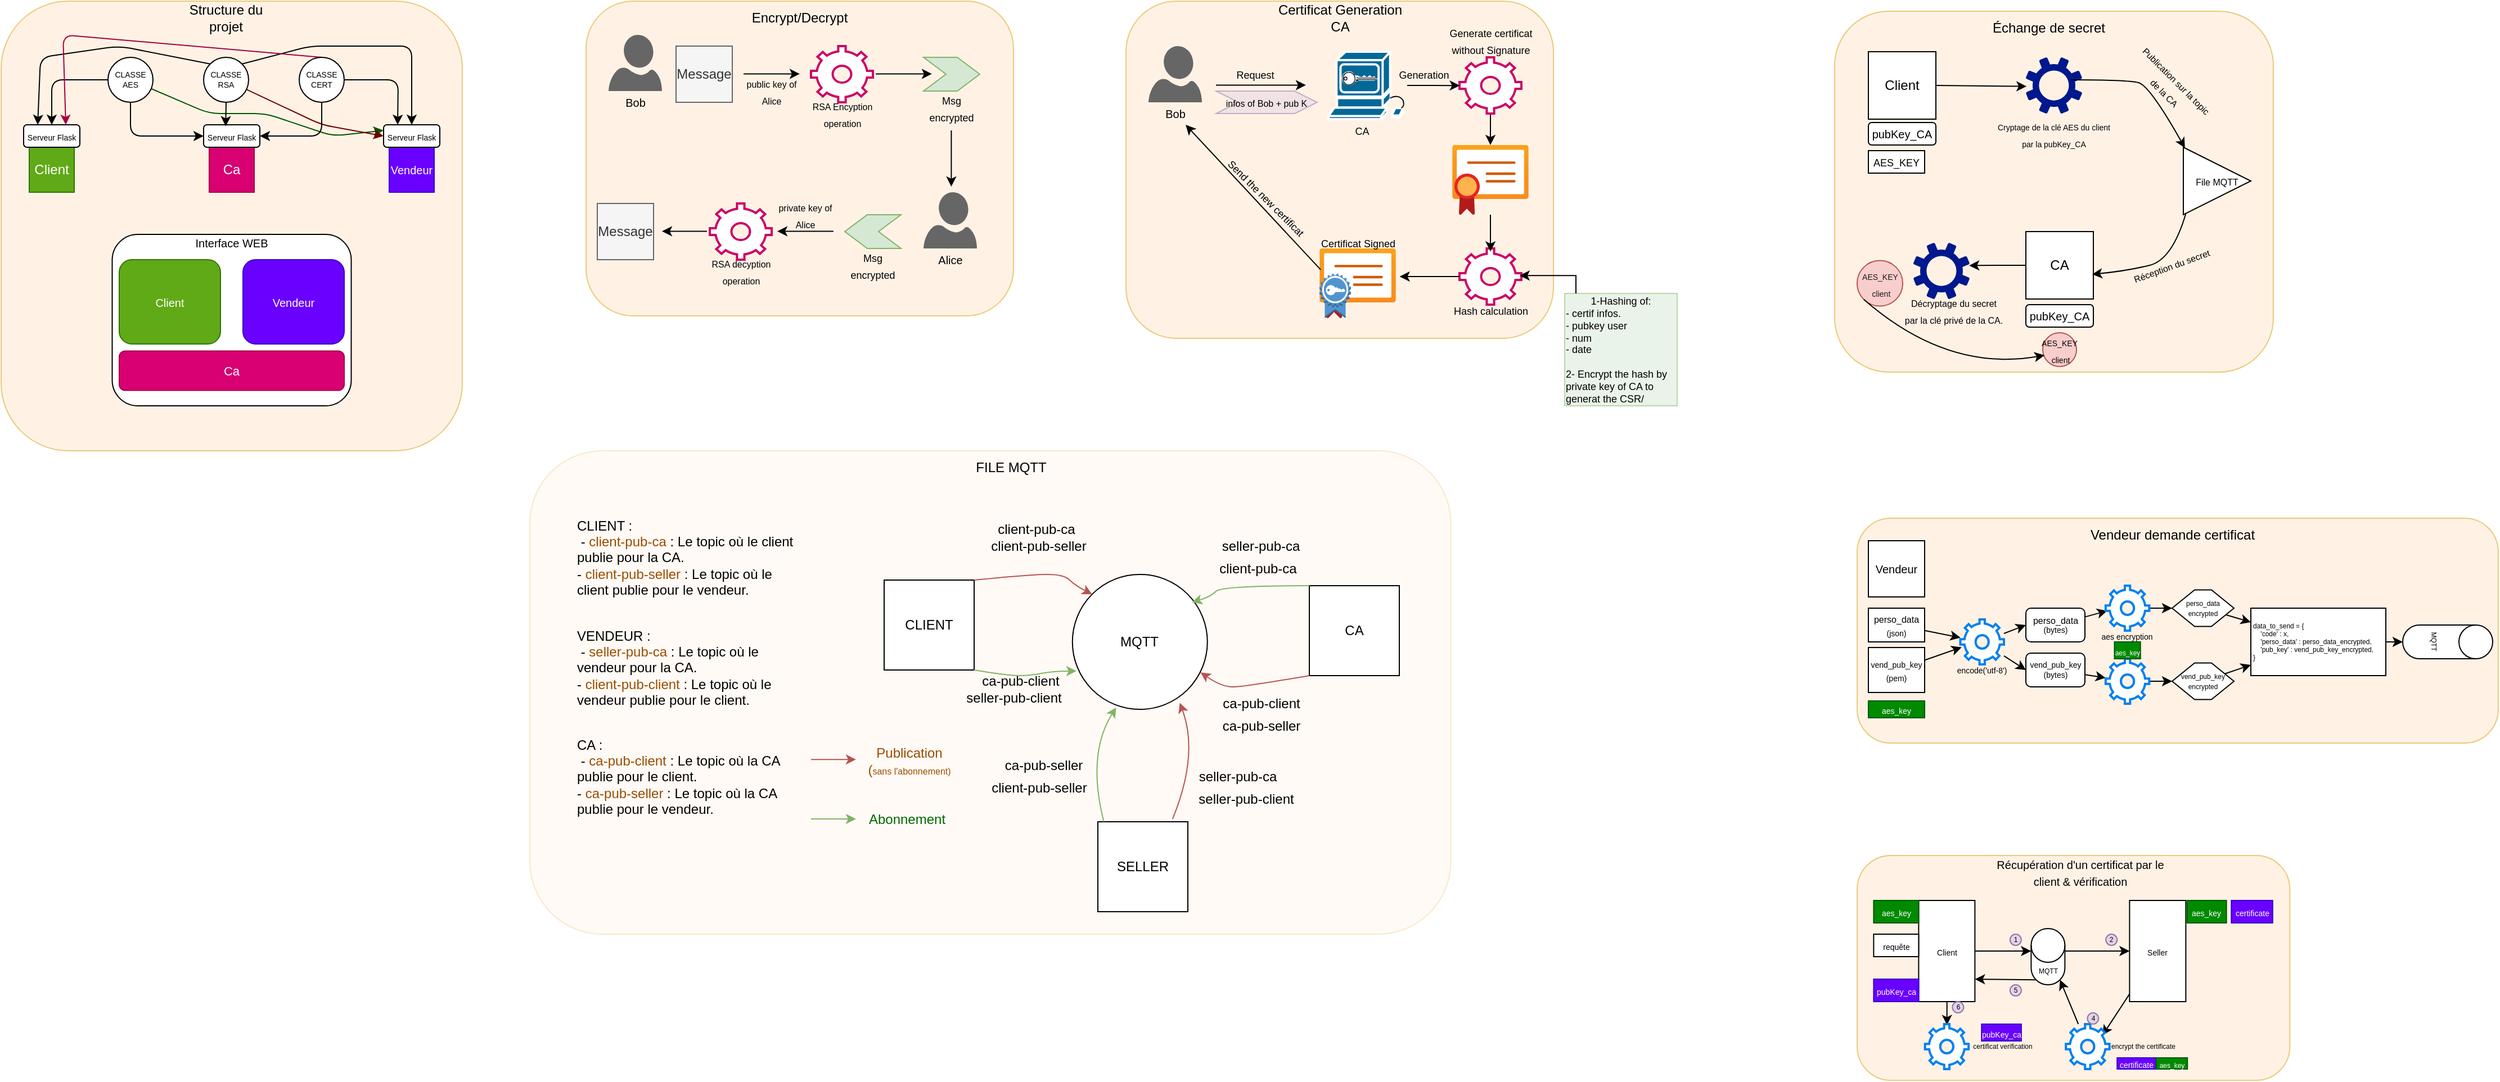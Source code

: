 <mxfile>
    <diagram name="Page-1" id="i0Og0DgrA8-Swl__wC8m">
        <mxGraphModel dx="1664" dy="611" grid="1" gridSize="10" guides="1" tooltips="1" connect="1" arrows="1" fold="1" page="1" pageScale="1" pageWidth="850" pageHeight="1100" math="0" shadow="0">
            <root>
                <mxCell id="0"/>
                <mxCell id="1" parent="0"/>
                <mxCell id="140" value="" style="rounded=1;whiteSpace=wrap;html=1;fillColor=#ffe6cc;strokeColor=#d79b00;opacity=20;" vertex="1" parent="1">
                    <mxGeometry x="110" y="480" width="818.75" height="430" as="geometry"/>
                </mxCell>
                <mxCell id="gQTu4yViG4mN7dmzVnCT-1" value="" style="rounded=1;whiteSpace=wrap;html=1;fillColor=#ffe6cc;strokeColor=#d79b00;opacity=50;" parent="1" vertex="1">
                    <mxGeometry x="160" y="80" width="380" height="280" as="geometry"/>
                </mxCell>
                <mxCell id="gQTu4yViG4mN7dmzVnCT-2" value="Encrypt/Decrypt" style="text;html=1;align=center;verticalAlign=middle;whiteSpace=wrap;rounded=0;" parent="1" vertex="1">
                    <mxGeometry x="305" y="80" width="90" height="30" as="geometry"/>
                </mxCell>
                <mxCell id="gQTu4yViG4mN7dmzVnCT-7" value="" style="group" parent="1" vertex="1" connectable="0">
                    <mxGeometry x="460" y="250" width="47.5" height="70" as="geometry"/>
                </mxCell>
                <mxCell id="gQTu4yViG4mN7dmzVnCT-3" value="" style="verticalLabelPosition=bottom;html=1;verticalAlign=top;align=center;strokeColor=none;fillColor=#666666;shape=mxgraph.azure.user;" parent="gQTu4yViG4mN7dmzVnCT-7" vertex="1">
                    <mxGeometry width="47.5" height="50" as="geometry"/>
                </mxCell>
                <mxCell id="gQTu4yViG4mN7dmzVnCT-6" value="&lt;font style=&quot;font-size: 10px;&quot;&gt;Alice&lt;/font&gt;" style="text;html=1;align=center;verticalAlign=middle;whiteSpace=wrap;rounded=0;" parent="gQTu4yViG4mN7dmzVnCT-7" vertex="1">
                    <mxGeometry x="11" y="50" width="26.25" height="20" as="geometry"/>
                </mxCell>
                <mxCell id="gQTu4yViG4mN7dmzVnCT-8" value="" style="group" parent="1" vertex="1" connectable="0">
                    <mxGeometry x="180" y="110" width="47.5" height="70" as="geometry"/>
                </mxCell>
                <mxCell id="gQTu4yViG4mN7dmzVnCT-4" value="" style="verticalLabelPosition=bottom;html=1;verticalAlign=top;align=center;strokeColor=none;fillColor=#666666;shape=mxgraph.azure.user;" parent="gQTu4yViG4mN7dmzVnCT-8" vertex="1">
                    <mxGeometry width="47.5" height="50" as="geometry"/>
                </mxCell>
                <mxCell id="gQTu4yViG4mN7dmzVnCT-5" value="&lt;font style=&quot;font-size: 10px;&quot;&gt;Bob&lt;/font&gt;" style="text;html=1;align=center;verticalAlign=middle;whiteSpace=wrap;rounded=0;" parent="gQTu4yViG4mN7dmzVnCT-8" vertex="1">
                    <mxGeometry x="10.63" y="50" width="26.25" height="20" as="geometry"/>
                </mxCell>
                <mxCell id="gQTu4yViG4mN7dmzVnCT-12" value="Message" style="whiteSpace=wrap;html=1;aspect=fixed;fillColor=#f5f5f5;fontColor=#333333;strokeColor=#666666;" parent="1" vertex="1">
                    <mxGeometry x="240" y="120" width="50" height="50" as="geometry"/>
                </mxCell>
                <mxCell id="gQTu4yViG4mN7dmzVnCT-13" value="" style="endArrow=classic;html=1;rounded=0;" parent="1" edge="1">
                    <mxGeometry width="50" height="50" relative="1" as="geometry">
                        <mxPoint x="300" y="144.71" as="sourcePoint"/>
                        <mxPoint x="350" y="144.71" as="targetPoint"/>
                    </mxGeometry>
                </mxCell>
                <mxCell id="gQTu4yViG4mN7dmzVnCT-16" value="&lt;font style=&quot;font-size: 8px;&quot;&gt;public key of Alice&lt;/font&gt;" style="text;html=1;align=center;verticalAlign=middle;whiteSpace=wrap;rounded=0;" parent="1" vertex="1">
                    <mxGeometry x="300" y="150" width="50" height="20" as="geometry"/>
                </mxCell>
                <mxCell id="gQTu4yViG4mN7dmzVnCT-17" value="" style="html=1;verticalLabelPosition=bottom;align=center;labelBackgroundColor=#ffffff;verticalAlign=top;strokeWidth=2;strokeColor=#CC0066;shadow=0;dashed=0;shape=mxgraph.ios7.icons.settings;" parent="1" vertex="1">
                    <mxGeometry x="360" y="120" width="55" height="50" as="geometry"/>
                </mxCell>
                <mxCell id="gQTu4yViG4mN7dmzVnCT-18" value="&lt;font style=&quot;font-size: 8px;&quot;&gt;RSA Encyption&lt;/font&gt;&lt;div&gt;&lt;font style=&quot;font-size: 8px;&quot;&gt;operation&lt;/font&gt;&lt;/div&gt;" style="text;html=1;align=center;verticalAlign=middle;whiteSpace=wrap;rounded=0;" parent="1" vertex="1">
                    <mxGeometry x="357.5" y="170" width="60" height="20" as="geometry"/>
                </mxCell>
                <mxCell id="gQTu4yViG4mN7dmzVnCT-19" value="" style="shape=step;perimeter=stepPerimeter;whiteSpace=wrap;html=1;fixedSize=1;fillColor=#d5e8d4;strokeColor=#82b366;" parent="1" vertex="1">
                    <mxGeometry x="460" y="130" width="50" height="30" as="geometry"/>
                </mxCell>
                <mxCell id="gQTu4yViG4mN7dmzVnCT-20" value="" style="endArrow=classic;html=1;rounded=0;" parent="1" edge="1">
                    <mxGeometry width="50" height="50" relative="1" as="geometry">
                        <mxPoint x="417.5" y="144.71" as="sourcePoint"/>
                        <mxPoint x="467.5" y="144.71" as="targetPoint"/>
                    </mxGeometry>
                </mxCell>
                <mxCell id="gQTu4yViG4mN7dmzVnCT-21" value="&lt;font style=&quot;font-size: 9px;&quot;&gt;Msg encrypted&lt;/font&gt;" style="text;html=1;align=center;verticalAlign=middle;whiteSpace=wrap;rounded=0;" parent="1" vertex="1">
                    <mxGeometry x="460" y="160" width="50" height="30" as="geometry"/>
                </mxCell>
                <mxCell id="gQTu4yViG4mN7dmzVnCT-23" value="" style="endArrow=classic;html=1;rounded=0;" parent="1" edge="1">
                    <mxGeometry width="50" height="50" relative="1" as="geometry">
                        <mxPoint x="484.71" y="195" as="sourcePoint"/>
                        <mxPoint x="484.71" y="245" as="targetPoint"/>
                    </mxGeometry>
                </mxCell>
                <mxCell id="gQTu4yViG4mN7dmzVnCT-24" value="" style="shape=step;perimeter=stepPerimeter;whiteSpace=wrap;html=1;fixedSize=1;fillColor=#d5e8d4;strokeColor=#82b366;rotation=-180;" parent="1" vertex="1">
                    <mxGeometry x="390" y="270" width="50" height="30" as="geometry"/>
                </mxCell>
                <mxCell id="gQTu4yViG4mN7dmzVnCT-25" value="&lt;font style=&quot;font-size: 9px;&quot;&gt;Msg encrypted&lt;/font&gt;" style="text;html=1;align=center;verticalAlign=middle;whiteSpace=wrap;rounded=0;" parent="1" vertex="1">
                    <mxGeometry x="390" y="300" width="50" height="30" as="geometry"/>
                </mxCell>
                <mxCell id="gQTu4yViG4mN7dmzVnCT-26" value="" style="endArrow=classic;html=1;rounded=0;" parent="1" edge="1">
                    <mxGeometry width="50" height="50" relative="1" as="geometry">
                        <mxPoint x="380" y="284.71" as="sourcePoint"/>
                        <mxPoint x="330" y="284.71" as="targetPoint"/>
                    </mxGeometry>
                </mxCell>
                <mxCell id="gQTu4yViG4mN7dmzVnCT-27" value="&lt;font style=&quot;font-size: 8px;&quot;&gt;private key of Alice&lt;/font&gt;" style="text;html=1;align=center;verticalAlign=middle;whiteSpace=wrap;rounded=0;" parent="1" vertex="1">
                    <mxGeometry x="330" y="260" width="50" height="20" as="geometry"/>
                </mxCell>
                <mxCell id="gQTu4yViG4mN7dmzVnCT-28" value="" style="html=1;verticalLabelPosition=bottom;align=center;labelBackgroundColor=#ffffff;verticalAlign=top;strokeWidth=2;strokeColor=#CC0066;shadow=0;dashed=0;shape=mxgraph.ios7.icons.settings;" parent="1" vertex="1">
                    <mxGeometry x="270" y="260" width="55" height="50" as="geometry"/>
                </mxCell>
                <mxCell id="gQTu4yViG4mN7dmzVnCT-29" value="&lt;font style=&quot;font-size: 8px;&quot;&gt;RSA decyption&lt;/font&gt;&lt;div&gt;&lt;font style=&quot;font-size: 8px;&quot;&gt;operation&lt;/font&gt;&lt;/div&gt;" style="text;html=1;align=center;verticalAlign=middle;whiteSpace=wrap;rounded=0;" parent="1" vertex="1">
                    <mxGeometry x="267.5" y="310" width="60" height="20" as="geometry"/>
                </mxCell>
                <mxCell id="gQTu4yViG4mN7dmzVnCT-30" value="Message" style="whiteSpace=wrap;html=1;aspect=fixed;fillColor=#f5f5f5;fontColor=#333333;strokeColor=#666666;" parent="1" vertex="1">
                    <mxGeometry x="170" y="260" width="50" height="50" as="geometry"/>
                </mxCell>
                <mxCell id="gQTu4yViG4mN7dmzVnCT-31" value="" style="endArrow=classic;html=1;rounded=0;" parent="1" edge="1">
                    <mxGeometry width="50" height="50" relative="1" as="geometry">
                        <mxPoint x="267.5" y="284.71" as="sourcePoint"/>
                        <mxPoint x="227.5" y="284.71" as="targetPoint"/>
                    </mxGeometry>
                </mxCell>
                <mxCell id="gQTu4yViG4mN7dmzVnCT-32" value="" style="rounded=1;whiteSpace=wrap;html=1;fillColor=#ffe6cc;strokeColor=#d79b00;opacity=50;" parent="1" vertex="1">
                    <mxGeometry x="640" y="80" width="380" height="300" as="geometry"/>
                </mxCell>
                <mxCell id="gQTu4yViG4mN7dmzVnCT-33" value="Certificat Generation&lt;div&gt;CA&lt;/div&gt;" style="text;html=1;align=center;verticalAlign=middle;whiteSpace=wrap;rounded=0;" parent="1" vertex="1">
                    <mxGeometry x="767.5" y="80" width="125" height="30" as="geometry"/>
                </mxCell>
                <mxCell id="gQTu4yViG4mN7dmzVnCT-36" value="" style="group" parent="1" vertex="1" connectable="0">
                    <mxGeometry x="660" y="120" width="47.5" height="70" as="geometry"/>
                </mxCell>
                <mxCell id="gQTu4yViG4mN7dmzVnCT-37" value="" style="verticalLabelPosition=bottom;html=1;verticalAlign=top;align=center;strokeColor=none;fillColor=#666666;shape=mxgraph.azure.user;" parent="gQTu4yViG4mN7dmzVnCT-36" vertex="1">
                    <mxGeometry width="47.5" height="50" as="geometry"/>
                </mxCell>
                <mxCell id="gQTu4yViG4mN7dmzVnCT-38" value="&lt;font style=&quot;font-size: 10px;&quot;&gt;Bob&lt;/font&gt;" style="text;html=1;align=center;verticalAlign=middle;whiteSpace=wrap;rounded=0;" parent="gQTu4yViG4mN7dmzVnCT-36" vertex="1">
                    <mxGeometry x="10.63" y="50" width="26.25" height="20" as="geometry"/>
                </mxCell>
                <mxCell id="gQTu4yViG4mN7dmzVnCT-39" value="" style="endArrow=classic;html=1;rounded=0;" parent="1" edge="1">
                    <mxGeometry width="50" height="50" relative="1" as="geometry">
                        <mxPoint x="720" y="154.71" as="sourcePoint"/>
                        <mxPoint x="800" y="154.71" as="targetPoint"/>
                    </mxGeometry>
                </mxCell>
                <mxCell id="gQTu4yViG4mN7dmzVnCT-41" value="&lt;font style=&quot;font-size: 9px;&quot;&gt;Request&lt;/font&gt;" style="text;html=1;align=center;verticalAlign=middle;whiteSpace=wrap;rounded=0;" parent="1" vertex="1">
                    <mxGeometry x="730" y="140" width="50" height="10" as="geometry"/>
                </mxCell>
                <mxCell id="gQTu4yViG4mN7dmzVnCT-42" value="&lt;font style=&quot;font-size: 8px;&quot;&gt;infos of Bob + pub K&lt;/font&gt;" style="shape=step;perimeter=stepPerimeter;whiteSpace=wrap;html=1;fixedSize=1;fillColor=#e1d5e7;strokeColor=#9673a6;opacity=50;" parent="1" vertex="1">
                    <mxGeometry x="720" y="160" width="90" height="20" as="geometry"/>
                </mxCell>
                <mxCell id="gQTu4yViG4mN7dmzVnCT-44" value="" style="group" parent="1" vertex="1" connectable="0">
                    <mxGeometry x="820" y="125" width="70" height="75" as="geometry"/>
                </mxCell>
                <mxCell id="gQTu4yViG4mN7dmzVnCT-35" value="" style="shape=mxgraph.cisco.misc.cisco_ca;html=1;pointerEvents=1;dashed=0;fillColor=#036897;strokeColor=#ffffff;strokeWidth=2;verticalLabelPosition=bottom;verticalAlign=top;align=center;outlineConnect=0;" parent="gQTu4yViG4mN7dmzVnCT-44" vertex="1">
                    <mxGeometry width="70" height="60" as="geometry"/>
                </mxCell>
                <mxCell id="gQTu4yViG4mN7dmzVnCT-43" value="&lt;font style=&quot;font-size: 9px;&quot;&gt;CA&lt;/font&gt;" style="text;html=1;align=center;verticalAlign=middle;whiteSpace=wrap;rounded=0;" parent="gQTu4yViG4mN7dmzVnCT-44" vertex="1">
                    <mxGeometry x="20" y="65" width="20" height="10" as="geometry"/>
                </mxCell>
                <mxCell id="gQTu4yViG4mN7dmzVnCT-45" value="" style="image;aspect=fixed;html=1;points=[];align=center;fontSize=12;image=img/lib/azure2/app_services/App_Service_Certificates.svg;" parent="1" vertex="1">
                    <mxGeometry x="930" y="208" width="68" height="62" as="geometry"/>
                </mxCell>
                <mxCell id="gQTu4yViG4mN7dmzVnCT-47" value="&lt;font style=&quot;font-size: 9px;&quot;&gt;Generation&lt;/font&gt;" style="text;html=1;align=center;verticalAlign=middle;whiteSpace=wrap;rounded=0;" parent="1" vertex="1">
                    <mxGeometry x="880" y="140" width="50" height="10" as="geometry"/>
                </mxCell>
                <mxCell id="gQTu4yViG4mN7dmzVnCT-52" style="edgeStyle=orthogonalEdgeStyle;rounded=0;orthogonalLoop=1;jettySize=auto;html=1;" parent="1" source="gQTu4yViG4mN7dmzVnCT-48" target="gQTu4yViG4mN7dmzVnCT-45" edge="1">
                    <mxGeometry relative="1" as="geometry"/>
                </mxCell>
                <mxCell id="gQTu4yViG4mN7dmzVnCT-48" value="" style="html=1;verticalLabelPosition=bottom;align=center;labelBackgroundColor=#ffffff;verticalAlign=top;strokeWidth=2;strokeColor=#CC0066;shadow=0;dashed=0;shape=mxgraph.ios7.icons.settings;" parent="1" vertex="1">
                    <mxGeometry x="936.5" y="130" width="55" height="50" as="geometry"/>
                </mxCell>
                <mxCell id="gQTu4yViG4mN7dmzVnCT-49" value="&lt;font style=&quot;font-size: 9px;&quot;&gt;Generate certificat without Signature&lt;/font&gt;" style="text;html=1;align=center;verticalAlign=middle;whiteSpace=wrap;rounded=0;" parent="1" vertex="1">
                    <mxGeometry x="922.63" y="110" width="82.75" height="10" as="geometry"/>
                </mxCell>
                <mxCell id="gQTu4yViG4mN7dmzVnCT-53" style="edgeStyle=orthogonalEdgeStyle;rounded=0;orthogonalLoop=1;jettySize=auto;html=1;entryX=0.006;entryY=0.502;entryDx=0;entryDy=0;entryPerimeter=0;" parent="1" source="gQTu4yViG4mN7dmzVnCT-35" target="gQTu4yViG4mN7dmzVnCT-48" edge="1">
                    <mxGeometry relative="1" as="geometry"/>
                </mxCell>
                <mxCell id="gQTu4yViG4mN7dmzVnCT-55" value="" style="html=1;verticalLabelPosition=bottom;align=center;labelBackgroundColor=#ffffff;verticalAlign=top;strokeWidth=2;strokeColor=#CC0066;shadow=0;dashed=0;shape=mxgraph.ios7.icons.settings;" parent="1" vertex="1">
                    <mxGeometry x="936.5" y="300" width="55" height="50" as="geometry"/>
                </mxCell>
                <mxCell id="gQTu4yViG4mN7dmzVnCT-56" style="edgeStyle=orthogonalEdgeStyle;rounded=0;orthogonalLoop=1;jettySize=auto;html=1;entryX=0.501;entryY=0.054;entryDx=0;entryDy=0;entryPerimeter=0;" parent="1" source="gQTu4yViG4mN7dmzVnCT-45" target="gQTu4yViG4mN7dmzVnCT-55" edge="1">
                    <mxGeometry relative="1" as="geometry"/>
                </mxCell>
                <mxCell id="gQTu4yViG4mN7dmzVnCT-57" value="&lt;font style=&quot;font-size: 9px;&quot;&gt;Hash calculation&lt;/font&gt;" style="text;html=1;align=center;verticalAlign=middle;whiteSpace=wrap;rounded=0;" parent="1" vertex="1">
                    <mxGeometry x="922.63" y="350" width="82.75" height="10" as="geometry"/>
                </mxCell>
                <mxCell id="gQTu4yViG4mN7dmzVnCT-59" style="edgeStyle=orthogonalEdgeStyle;rounded=0;orthogonalLoop=1;jettySize=auto;html=1;entryX=1.048;entryY=0.403;entryDx=0;entryDy=0;entryPerimeter=0;" parent="1" source="gQTu4yViG4mN7dmzVnCT-55" target="gQTu4yViG4mN7dmzVnCT-58" edge="1">
                    <mxGeometry relative="1" as="geometry"/>
                </mxCell>
                <mxCell id="gQTu4yViG4mN7dmzVnCT-61" value="" style="group" parent="1" vertex="1" connectable="0">
                    <mxGeometry x="812" y="300" width="68" height="62" as="geometry"/>
                </mxCell>
                <mxCell id="gQTu4yViG4mN7dmzVnCT-58" value="" style="image;aspect=fixed;html=1;points=[];align=center;fontSize=12;image=img/lib/azure2/app_services/App_Service_Certificates.svg;" parent="gQTu4yViG4mN7dmzVnCT-61" vertex="1">
                    <mxGeometry width="68" height="62" as="geometry"/>
                </mxCell>
                <mxCell id="gQTu4yViG4mN7dmzVnCT-60" value="" style="outlineConnect=0;dashed=0;verticalLabelPosition=bottom;verticalAlign=top;align=center;html=1;shape=mxgraph.aws3.certificate;fillColor=#5294CF;gradientColor=none;" parent="gQTu4yViG4mN7dmzVnCT-61" vertex="1">
                    <mxGeometry y="22" width="28" height="40" as="geometry"/>
                </mxCell>
                <mxCell id="gQTu4yViG4mN7dmzVnCT-62" value="&lt;font style=&quot;font-size: 9px;&quot;&gt;Certificat Signed&lt;/font&gt;" style="text;html=1;align=center;verticalAlign=middle;whiteSpace=wrap;rounded=0;" parent="1" vertex="1">
                    <mxGeometry x="804.63" y="290" width="82.75" height="10" as="geometry"/>
                </mxCell>
                <mxCell id="gQTu4yViG4mN7dmzVnCT-63" value="" style="whiteSpace=wrap;html=1;aspect=fixed;fillColor=#d5e8d4;strokeColor=#82b366;opacity=50;align=left;" parent="1" vertex="1">
                    <mxGeometry x="1030" y="340" width="100" height="100" as="geometry"/>
                </mxCell>
                <mxCell id="gQTu4yViG4mN7dmzVnCT-64" style="edgeStyle=orthogonalEdgeStyle;rounded=0;orthogonalLoop=1;jettySize=auto;html=1;entryX=0.971;entryY=0.482;entryDx=0;entryDy=0;entryPerimeter=0;" parent="1" source="gQTu4yViG4mN7dmzVnCT-63" target="gQTu4yViG4mN7dmzVnCT-55" edge="1">
                    <mxGeometry relative="1" as="geometry">
                        <Array as="points">
                            <mxPoint x="1040" y="324"/>
                        </Array>
                    </mxGeometry>
                </mxCell>
                <mxCell id="gQTu4yViG4mN7dmzVnCT-65" value="&lt;font style=&quot;text-align: left; font-size: 9px;&quot;&gt;1-Hashing of:&lt;/font&gt;&lt;div style=&quot;text-align: left; font-size: 9px;&quot;&gt;- certif infos.&lt;/div&gt;&lt;div style=&quot;text-align: left; font-size: 9px;&quot;&gt;- pubkey user&lt;/div&gt;&lt;div style=&quot;text-align: left; font-size: 9px;&quot;&gt;- num&lt;/div&gt;&lt;div style=&quot;text-align: left; font-size: 9px;&quot;&gt;- date&lt;/div&gt;&lt;div style=&quot;text-align: left; font-size: 9px;&quot;&gt;&amp;nbsp; &amp;nbsp; &amp;nbsp; &amp;nbsp;&lt;/div&gt;&lt;div style=&quot;text-align: left; font-size: 9px;&quot;&gt;2- Encrypt the hash by private key of CA to generat the CSR/&lt;/div&gt;&lt;div style=&quot;text-align: left; font-size: 11px;&quot;&gt;&lt;br&gt;&lt;/div&gt;" style="text;html=1;align=center;verticalAlign=middle;whiteSpace=wrap;rounded=0;" parent="1" vertex="1">
                    <mxGeometry x="1030" y="360" width="100" height="70" as="geometry"/>
                </mxCell>
                <mxCell id="gQTu4yViG4mN7dmzVnCT-66" value="" style="endArrow=classic;html=1;rounded=0;exitX=0.016;exitY=0.306;exitDx=0;exitDy=0;exitPerimeter=0;" parent="1" source="gQTu4yViG4mN7dmzVnCT-58" target="gQTu4yViG4mN7dmzVnCT-38" edge="1">
                    <mxGeometry width="50" height="50" relative="1" as="geometry">
                        <mxPoint x="860" y="310" as="sourcePoint"/>
                        <mxPoint x="910" y="260" as="targetPoint"/>
                    </mxGeometry>
                </mxCell>
                <mxCell id="gQTu4yViG4mN7dmzVnCT-67" value="&lt;font style=&quot;font-size: 9px;&quot;&gt;Send the new certificat&lt;/font&gt;" style="text;html=1;align=center;verticalAlign=middle;whiteSpace=wrap;rounded=0;rotation=45;" parent="1" vertex="1">
                    <mxGeometry x="715" y="250" width="100" height="10" as="geometry"/>
                </mxCell>
                <mxCell id="5gR2oAT6C9rojTBFEBbr-8" value="CLIENT" style="whiteSpace=wrap;html=1;aspect=fixed;" parent="1" vertex="1">
                    <mxGeometry x="425" y="595" width="80" height="80" as="geometry"/>
                </mxCell>
                <mxCell id="5gR2oAT6C9rojTBFEBbr-9" value="SELLER" style="whiteSpace=wrap;html=1;aspect=fixed;" parent="1" vertex="1">
                    <mxGeometry x="615" y="810" width="80" height="80" as="geometry"/>
                </mxCell>
                <mxCell id="5gR2oAT6C9rojTBFEBbr-10" value="CA" style="whiteSpace=wrap;html=1;aspect=fixed;" parent="1" vertex="1">
                    <mxGeometry x="803" y="600" width="80" height="80" as="geometry"/>
                </mxCell>
                <mxCell id="5gR2oAT6C9rojTBFEBbr-11" value="MQTT" style="ellipse;whiteSpace=wrap;html=1;aspect=fixed;" parent="1" vertex="1">
                    <mxGeometry x="592.38" y="590" width="120" height="120" as="geometry"/>
                </mxCell>
                <mxCell id="5gR2oAT6C9rojTBFEBbr-12" value="" style="curved=1;endArrow=classic;html=1;rounded=0;exitX=1;exitY=0;exitDx=0;exitDy=0;entryX=0;entryY=0;entryDx=0;entryDy=0;fillColor=#f8cecc;strokeColor=#b85450;" parent="1" source="5gR2oAT6C9rojTBFEBbr-8" target="5gR2oAT6C9rojTBFEBbr-11" edge="1">
                    <mxGeometry width="50" height="50" relative="1" as="geometry">
                        <mxPoint x="655" y="620" as="sourcePoint"/>
                        <mxPoint x="705" y="570" as="targetPoint"/>
                        <Array as="points">
                            <mxPoint x="555" y="590"/>
                            <mxPoint x="585" y="590"/>
                            <mxPoint x="595" y="600"/>
                        </Array>
                    </mxGeometry>
                </mxCell>
                <mxCell id="5gR2oAT6C9rojTBFEBbr-13" value="client-pub-seller" style="text;html=1;align=center;verticalAlign=middle;whiteSpace=wrap;rounded=0;" parent="1" vertex="1">
                    <mxGeometry x="510" y="550" width="105" height="30" as="geometry"/>
                </mxCell>
                <mxCell id="5gR2oAT6C9rojTBFEBbr-14" value="" style="curved=1;endArrow=classic;html=1;rounded=0;exitX=1;exitY=1;exitDx=0;exitDy=0;entryX=0.03;entryY=0.716;entryDx=0;entryDy=0;entryPerimeter=0;fillColor=#d5e8d4;strokeColor=#82b366;" parent="1" source="5gR2oAT6C9rojTBFEBbr-8" target="5gR2oAT6C9rojTBFEBbr-11" edge="1">
                    <mxGeometry width="50" height="50" relative="1" as="geometry">
                        <mxPoint x="545" y="720" as="sourcePoint"/>
                        <mxPoint x="595" y="670" as="targetPoint"/>
                        <Array as="points">
                            <mxPoint x="535" y="680"/>
                            <mxPoint x="555" y="680"/>
                            <mxPoint x="575" y="676"/>
                        </Array>
                    </mxGeometry>
                </mxCell>
                <mxCell id="5gR2oAT6C9rojTBFEBbr-16" value="" style="curved=1;endArrow=classic;html=1;rounded=0;exitX=0;exitY=0;exitDx=0;exitDy=0;entryX=0.886;entryY=0.206;entryDx=0;entryDy=0;fillColor=#d5e8d4;strokeColor=#82b366;entryPerimeter=0;" parent="1" source="5gR2oAT6C9rojTBFEBbr-10" target="5gR2oAT6C9rojTBFEBbr-11" edge="1">
                    <mxGeometry width="50" height="50" relative="1" as="geometry">
                        <mxPoint x="655" y="680" as="sourcePoint"/>
                        <mxPoint x="705" y="630" as="targetPoint"/>
                        <Array as="points">
                            <mxPoint x="725" y="600"/>
                            <mxPoint x="715" y="610"/>
                        </Array>
                    </mxGeometry>
                </mxCell>
                <mxCell id="5gR2oAT6C9rojTBFEBbr-17" value="client-pub-ca" style="text;html=1;align=center;verticalAlign=middle;whiteSpace=wrap;rounded=0;" parent="1" vertex="1">
                    <mxGeometry x="720" y="570" width="75" height="30" as="geometry"/>
                </mxCell>
                <mxCell id="5gR2oAT6C9rojTBFEBbr-19" value="" style="curved=1;endArrow=classic;html=1;rounded=0;exitX=0;exitY=1;exitDx=0;exitDy=0;entryX=0.949;entryY=0.726;entryDx=0;entryDy=0;fillColor=#f8cecc;strokeColor=#b85450;entryPerimeter=0;" parent="1" source="5gR2oAT6C9rojTBFEBbr-10" target="5gR2oAT6C9rojTBFEBbr-11" edge="1">
                    <mxGeometry width="50" height="50" relative="1" as="geometry">
                        <mxPoint x="785" y="620" as="sourcePoint"/>
                        <mxPoint x="686" y="639" as="targetPoint"/>
                        <Array as="points">
                            <mxPoint x="745" y="690"/>
                            <mxPoint x="725" y="690"/>
                        </Array>
                    </mxGeometry>
                </mxCell>
                <mxCell id="5gR2oAT6C9rojTBFEBbr-21" value="ca-pub-client" style="text;html=1;align=center;verticalAlign=middle;whiteSpace=wrap;rounded=0;" parent="1" vertex="1">
                    <mxGeometry x="723.88" y="690" width="72.62" height="30" as="geometry"/>
                </mxCell>
                <mxCell id="5gR2oAT6C9rojTBFEBbr-30" value="ca-pub-client" style="text;html=1;align=center;verticalAlign=middle;whiteSpace=wrap;rounded=0;" parent="1" vertex="1">
                    <mxGeometry x="510" y="675" width="72.62" height="20" as="geometry"/>
                </mxCell>
                <mxCell id="5gR2oAT6C9rojTBFEBbr-31" value="" style="curved=1;endArrow=classic;html=1;rounded=0;entryX=0.324;entryY=0.986;entryDx=0;entryDy=0;entryPerimeter=0;exitX=0.067;exitY=0;exitDx=0;exitDy=0;exitPerimeter=0;fillColor=#d5e8d4;strokeColor=#82b366;" parent="1" source="5gR2oAT6C9rojTBFEBbr-9" target="5gR2oAT6C9rojTBFEBbr-11" edge="1">
                    <mxGeometry width="50" height="50" relative="1" as="geometry">
                        <mxPoint x="605" y="800" as="sourcePoint"/>
                        <mxPoint x="570" y="740" as="targetPoint"/>
                        <Array as="points">
                            <mxPoint x="605" y="750"/>
                        </Array>
                    </mxGeometry>
                </mxCell>
                <mxCell id="5gR2oAT6C9rojTBFEBbr-32" value="client-pub-ca" style="text;html=1;align=center;verticalAlign=middle;whiteSpace=wrap;rounded=0;" parent="1" vertex="1">
                    <mxGeometry x="518.75" y="540" width="82.5" height="20" as="geometry"/>
                </mxCell>
                <mxCell id="5gR2oAT6C9rojTBFEBbr-33" value="seller-pub-client" style="text;html=1;align=center;verticalAlign=middle;whiteSpace=wrap;rounded=0;" parent="1" vertex="1">
                    <mxGeometry x="478.63" y="690" width="122.62" height="20" as="geometry"/>
                </mxCell>
                <mxCell id="5gR2oAT6C9rojTBFEBbr-34" value="ca-pub-seller" style="text;html=1;align=center;verticalAlign=middle;whiteSpace=wrap;rounded=0;" parent="1" vertex="1">
                    <mxGeometry x="518.75" y="750" width="96.25" height="20" as="geometry"/>
                </mxCell>
                <mxCell id="5gR2oAT6C9rojTBFEBbr-35" value="" style="curved=1;endArrow=classic;html=1;rounded=0;entryX=0.795;entryY=0.952;entryDx=0;entryDy=0;entryPerimeter=0;fillColor=#f8cecc;strokeColor=#b85450;exitX=0.83;exitY=-0.03;exitDx=0;exitDy=0;exitPerimeter=0;" parent="1" source="5gR2oAT6C9rojTBFEBbr-9" target="5gR2oAT6C9rojTBFEBbr-11" edge="1">
                    <mxGeometry width="50" height="50" relative="1" as="geometry">
                        <mxPoint x="765" y="810" as="sourcePoint"/>
                        <mxPoint x="686.5" y="802" as="targetPoint"/>
                        <Array as="points">
                            <mxPoint x="705" y="750"/>
                        </Array>
                    </mxGeometry>
                </mxCell>
                <mxCell id="5gR2oAT6C9rojTBFEBbr-36" value="seller-pub-ca" style="text;html=1;align=center;verticalAlign=middle;whiteSpace=wrap;rounded=0;" parent="1" vertex="1">
                    <mxGeometry x="697.5" y="760" width="82.5" height="20" as="geometry"/>
                </mxCell>
                <mxCell id="5gR2oAT6C9rojTBFEBbr-37" value="client-pub-seller" style="text;html=1;align=center;verticalAlign=middle;whiteSpace=wrap;rounded=0;" parent="1" vertex="1">
                    <mxGeometry x="518.75" y="770" width="87.5" height="20" as="geometry"/>
                </mxCell>
                <mxCell id="5gR2oAT6C9rojTBFEBbr-38" value="seller-pub-client" style="text;html=1;align=center;verticalAlign=middle;whiteSpace=wrap;rounded=0;" parent="1" vertex="1">
                    <mxGeometry x="697.5" y="780" width="97.5" height="20" as="geometry"/>
                </mxCell>
                <mxCell id="oeSWqRF_AAphB3_J80KV-8" value="" style="rounded=1;whiteSpace=wrap;html=1;fillColor=#ffe6cc;strokeColor=#d79b00;opacity=50;" parent="1" vertex="1">
                    <mxGeometry x="1270" y="89" width="390" height="321" as="geometry"/>
                </mxCell>
                <mxCell id="oeSWqRF_AAphB3_J80KV-9" value="Échange de secret" style="text;html=1;align=center;verticalAlign=middle;whiteSpace=wrap;rounded=0;" parent="1" vertex="1">
                    <mxGeometry x="1397.5" y="89" width="125" height="30" as="geometry"/>
                </mxCell>
                <mxCell id="oeSWqRF_AAphB3_J80KV-10" value="Client" style="whiteSpace=wrap;html=1;aspect=fixed;" parent="1" vertex="1">
                    <mxGeometry x="1300" y="125" width="60" height="60" as="geometry"/>
                </mxCell>
                <mxCell id="oeSWqRF_AAphB3_J80KV-11" value="CA" style="whiteSpace=wrap;html=1;aspect=fixed;" parent="1" vertex="1">
                    <mxGeometry x="1440" y="285" width="60" height="60" as="geometry"/>
                </mxCell>
                <mxCell id="oeSWqRF_AAphB3_J80KV-12" value="&lt;font style=&quot;font-size: 10px;&quot;&gt;pubKey_CA&lt;/font&gt;" style="rounded=1;whiteSpace=wrap;html=1;" parent="1" vertex="1">
                    <mxGeometry x="1300" y="188" width="60" height="20" as="geometry"/>
                </mxCell>
                <mxCell id="oeSWqRF_AAphB3_J80KV-14" value="&lt;font style=&quot;font-size: 10px;&quot;&gt;pubKey_CA&lt;/font&gt;" style="rounded=1;whiteSpace=wrap;html=1;" parent="1" vertex="1">
                    <mxGeometry x="1440" y="350" width="60" height="20" as="geometry"/>
                </mxCell>
                <mxCell id="oeSWqRF_AAphB3_J80KV-15" value="&lt;font style=&quot;font-size: 9px;&quot;&gt;AES_KEY&lt;/font&gt;" style="rounded=0;whiteSpace=wrap;html=1;" parent="1" vertex="1">
                    <mxGeometry x="1300" y="213" width="50" height="20" as="geometry"/>
                </mxCell>
                <mxCell id="oeSWqRF_AAphB3_J80KV-16" value="" style="sketch=0;aspect=fixed;pointerEvents=1;shadow=0;dashed=0;html=1;strokeColor=none;labelPosition=center;verticalLabelPosition=bottom;verticalAlign=top;align=center;fillColor=#00188D;shape=mxgraph.mscae.enterprise.settings" parent="1" vertex="1">
                    <mxGeometry x="1440" y="130" width="50" height="50" as="geometry"/>
                </mxCell>
                <mxCell id="oeSWqRF_AAphB3_J80KV-17" value="&lt;font style=&quot;font-size: 7px;&quot;&gt;Cryptage de la clé AES du client par la pubKey_CA&lt;/font&gt;" style="text;html=1;align=center;verticalAlign=middle;whiteSpace=wrap;rounded=0;" parent="1" vertex="1">
                    <mxGeometry x="1411.25" y="183" width="107.5" height="30" as="geometry"/>
                </mxCell>
                <mxCell id="oeSWqRF_AAphB3_J80KV-18" value="" style="endArrow=classic;html=1;rounded=0;exitX=1;exitY=0.5;exitDx=0;exitDy=0;entryX=0.012;entryY=0.517;entryDx=0;entryDy=0;entryPerimeter=0;" parent="1" source="oeSWqRF_AAphB3_J80KV-10" target="oeSWqRF_AAphB3_J80KV-16" edge="1">
                    <mxGeometry width="50" height="50" relative="1" as="geometry">
                        <mxPoint x="1430" y="230" as="sourcePoint"/>
                        <mxPoint x="1480" y="180" as="targetPoint"/>
                    </mxGeometry>
                </mxCell>
                <mxCell id="oeSWqRF_AAphB3_J80KV-19" value="&lt;font style=&quot;font-size: 8px;&quot;&gt;File MQTT&lt;/font&gt;" style="triangle;whiteSpace=wrap;html=1;" parent="1" vertex="1">
                    <mxGeometry x="1580" y="210" width="60" height="60" as="geometry"/>
                </mxCell>
                <mxCell id="oeSWqRF_AAphB3_J80KV-20" value="" style="curved=1;endArrow=classic;html=1;rounded=0;entryX=0.023;entryY=0.01;entryDx=0;entryDy=0;entryPerimeter=0;" parent="1" target="oeSWqRF_AAphB3_J80KV-19" edge="1">
                    <mxGeometry width="50" height="50" relative="1" as="geometry">
                        <mxPoint x="1480" y="150" as="sourcePoint"/>
                        <mxPoint x="1530" y="190" as="targetPoint"/>
                        <Array as="points">
                            <mxPoint x="1480" y="150"/>
                            <mxPoint x="1530" y="150"/>
                            <mxPoint x="1550" y="155"/>
                        </Array>
                    </mxGeometry>
                </mxCell>
                <mxCell id="oeSWqRF_AAphB3_J80KV-21" value="&lt;font style=&quot;font-size: 8px;&quot;&gt;Publication sur la topic de la CA&lt;/font&gt;" style="text;html=1;align=center;verticalAlign=middle;whiteSpace=wrap;rounded=0;rotation=45;" parent="1" vertex="1">
                    <mxGeometry x="1522.5" y="140" width="92.5" height="30" as="geometry"/>
                </mxCell>
                <mxCell id="oeSWqRF_AAphB3_J80KV-23" value="" style="curved=1;endArrow=classic;html=1;rounded=0;entryX=0.981;entryY=0.633;entryDx=0;entryDy=0;entryPerimeter=0;exitX=0.035;exitY=0.989;exitDx=0;exitDy=0;exitPerimeter=0;" parent="1" source="oeSWqRF_AAphB3_J80KV-19" target="oeSWqRF_AAphB3_J80KV-11" edge="1">
                    <mxGeometry width="50" height="50" relative="1" as="geometry">
                        <mxPoint x="1460" y="280" as="sourcePoint"/>
                        <mxPoint x="1510" y="230" as="targetPoint"/>
                        <Array as="points">
                            <mxPoint x="1570" y="310"/>
                            <mxPoint x="1530" y="320"/>
                        </Array>
                    </mxGeometry>
                </mxCell>
                <mxCell id="oeSWqRF_AAphB3_J80KV-24" value="&lt;font style=&quot;font-size: 8px;&quot;&gt;Réception du secret&lt;/font&gt;" style="text;html=1;align=center;verticalAlign=middle;whiteSpace=wrap;rounded=0;rotation=-20;" parent="1" vertex="1">
                    <mxGeometry x="1522.5" y="300" width="92.5" height="30" as="geometry"/>
                </mxCell>
                <mxCell id="oeSWqRF_AAphB3_J80KV-25" value="" style="sketch=0;aspect=fixed;pointerEvents=1;shadow=0;dashed=0;html=1;strokeColor=none;labelPosition=center;verticalLabelPosition=bottom;verticalAlign=top;align=center;fillColor=#00188D;shape=mxgraph.mscae.enterprise.settings" parent="1" vertex="1">
                    <mxGeometry x="1340" y="295" width="50" height="50" as="geometry"/>
                </mxCell>
                <mxCell id="oeSWqRF_AAphB3_J80KV-26" style="edgeStyle=orthogonalEdgeStyle;rounded=0;orthogonalLoop=1;jettySize=auto;html=1;entryX=0.992;entryY=0.405;entryDx=0;entryDy=0;entryPerimeter=0;" parent="1" source="oeSWqRF_AAphB3_J80KV-11" target="oeSWqRF_AAphB3_J80KV-25" edge="1">
                    <mxGeometry relative="1" as="geometry"/>
                </mxCell>
                <mxCell id="oeSWqRF_AAphB3_J80KV-29" value="&lt;font style=&quot;font-size: 8px;&quot;&gt;Décryptage du secret par la clé privé de la CA.&lt;br&gt;&lt;/font&gt;" style="text;html=1;align=center;verticalAlign=middle;whiteSpace=wrap;rounded=0;" parent="1" vertex="1">
                    <mxGeometry x="1330.5" y="335" width="90" height="40" as="geometry"/>
                </mxCell>
                <mxCell id="oeSWqRF_AAphB3_J80KV-30" value="&lt;font style=&quot;font-size: 7px;&quot;&gt;&lt;font color=&quot;#1a1a1a&quot; style=&quot;font-size: 7px;&quot;&gt;AES_KEY&lt;/font&gt;&lt;/font&gt;&lt;div&gt;&lt;font color=&quot;#1a1a1a&quot; style=&quot;font-size: 7px;&quot;&gt;&lt;font style=&quot;font-size: 7px;&quot;&gt;&amp;nbsp;&lt;/font&gt;&lt;span style=&quot;background-color: initial;&quot;&gt;client&lt;/span&gt;&lt;/font&gt;&lt;/div&gt;" style="ellipse;whiteSpace=wrap;html=1;aspect=fixed;fillColor=#f8cecc;strokeColor=#b85450;" parent="1" vertex="1">
                    <mxGeometry x="1290" y="310.75" width="40.5" height="40.5" as="geometry"/>
                </mxCell>
                <mxCell id="oeSWqRF_AAphB3_J80KV-31" value="&lt;font style=&quot;font-size: 7px;&quot;&gt;&lt;font color=&quot;#000000&quot; style=&quot;font-size: 7px;&quot;&gt;AES_KEY&lt;/font&gt;&lt;/font&gt;&lt;div&gt;&lt;font color=&quot;#000000&quot; style=&quot;font-size: 7px;&quot;&gt;&lt;font style=&quot;font-size: 7px;&quot;&gt;&amp;nbsp;&lt;/font&gt;&lt;span style=&quot;background-color: initial;&quot;&gt;client&lt;/span&gt;&lt;/font&gt;&lt;/div&gt;" style="ellipse;whiteSpace=wrap;html=1;aspect=fixed;fillColor=#f8cecc;strokeColor=#b85450;" parent="1" vertex="1">
                    <mxGeometry x="1455" y="375" width="30" height="30" as="geometry"/>
                </mxCell>
                <mxCell id="oeSWqRF_AAphB3_J80KV-32" value="" style="curved=1;endArrow=classic;html=1;rounded=0;entryX=0.054;entryY=0.668;entryDx=0;entryDy=0;entryPerimeter=0;exitX=0;exitY=1;exitDx=0;exitDy=0;" parent="1" source="oeSWqRF_AAphB3_J80KV-30" target="oeSWqRF_AAphB3_J80KV-31" edge="1">
                    <mxGeometry width="50" height="50" relative="1" as="geometry">
                        <mxPoint x="1460" y="270" as="sourcePoint"/>
                        <mxPoint x="1510" y="220" as="targetPoint"/>
                        <Array as="points">
                            <mxPoint x="1370" y="410"/>
                        </Array>
                    </mxGeometry>
                </mxCell>
                <mxCell id="9" value="" style="rounded=1;whiteSpace=wrap;html=1;fillColor=#ffe6cc;strokeColor=#d79b00;opacity=50;" parent="1" vertex="1">
                    <mxGeometry x="1290" y="540" width="570" height="200" as="geometry"/>
                </mxCell>
                <mxCell id="10" value="Vendeur demande certificat" style="text;html=1;align=center;verticalAlign=middle;whiteSpace=wrap;rounded=0;" parent="1" vertex="1">
                    <mxGeometry x="1492.5" y="540" width="155" height="30" as="geometry"/>
                </mxCell>
                <mxCell id="11" value="&lt;font style=&quot;font-size: 10px;&quot;&gt;Vendeur&lt;/font&gt;" style="whiteSpace=wrap;html=1;aspect=fixed;" parent="1" vertex="1">
                    <mxGeometry x="1300" y="560" width="50" height="50" as="geometry"/>
                </mxCell>
                <mxCell id="13" value="ca-pub-seller" style="text;html=1;align=center;verticalAlign=middle;whiteSpace=wrap;rounded=0;" parent="1" vertex="1">
                    <mxGeometry x="714.63" y="710" width="91.12" height="30" as="geometry"/>
                </mxCell>
                <mxCell id="14" value="seller-pub-ca" style="text;html=1;align=center;verticalAlign=middle;whiteSpace=wrap;rounded=0;" parent="1" vertex="1">
                    <mxGeometry x="720" y="550" width="80" height="30" as="geometry"/>
                </mxCell>
                <mxCell id="20" style="edgeStyle=none;html=1;fontSize=8;" parent="1" source="15" target="18" edge="1">
                    <mxGeometry relative="1" as="geometry"/>
                </mxCell>
                <mxCell id="15" value="&lt;font style=&quot;&quot;&gt;&lt;span style=&quot;font-size: 8px;&quot;&gt;perso_data&lt;/span&gt;&lt;br&gt;&lt;font style=&quot;font-size: 7px;&quot;&gt;(json)&lt;/font&gt;&lt;br&gt;&lt;/font&gt;" style="rounded=0;whiteSpace=wrap;html=1;fontSize=10;" parent="1" vertex="1">
                    <mxGeometry x="1300" y="620" width="50" height="30" as="geometry"/>
                </mxCell>
                <mxCell id="23" style="edgeStyle=none;html=1;entryX=0.029;entryY=0.619;entryDx=0;entryDy=0;entryPerimeter=0;fontSize=7;" parent="1" source="16" target="18" edge="1">
                    <mxGeometry relative="1" as="geometry"/>
                </mxCell>
                <mxCell id="16" value="&lt;font style=&quot;&quot;&gt;&lt;font style=&quot;font-size: 7px;&quot;&gt;vend_pub_key&lt;/font&gt;&lt;br&gt;&lt;font style=&quot;font-size: 7px;&quot;&gt;(pem)&lt;/font&gt;&lt;br&gt;&lt;/font&gt;" style="rounded=0;whiteSpace=wrap;html=1;fontSize=10;" parent="1" vertex="1">
                    <mxGeometry x="1300" y="655" width="50" height="40" as="geometry"/>
                </mxCell>
                <mxCell id="26" style="edgeStyle=none;html=1;entryX=0;entryY=0.5;entryDx=0;entryDy=0;fontSize=7;" parent="1" source="18" target="24" edge="1">
                    <mxGeometry relative="1" as="geometry"/>
                </mxCell>
                <mxCell id="27" style="edgeStyle=none;html=1;entryX=0;entryY=0.5;entryDx=0;entryDy=0;fontSize=7;" parent="1" source="18" target="25" edge="1">
                    <mxGeometry relative="1" as="geometry"/>
                </mxCell>
                <mxCell id="18" value="" style="html=1;verticalLabelPosition=bottom;align=center;labelBackgroundColor=#ffffff;verticalAlign=top;strokeWidth=2;strokeColor=#0080F0;shadow=0;dashed=0;shape=mxgraph.ios7.icons.settings;fontSize=8;" parent="1" vertex="1">
                    <mxGeometry x="1381.75" y="630" width="38.75" height="40" as="geometry"/>
                </mxCell>
                <mxCell id="19" value="&lt;font style=&quot;font-size: 7px;&quot;&gt;encode('utf-8')&lt;/font&gt;" style="text;html=1;strokeColor=none;fillColor=none;align=center;verticalAlign=middle;whiteSpace=wrap;rounded=0;fontSize=8;" parent="1" vertex="1">
                    <mxGeometry x="1371.12" y="665" width="60" height="20" as="geometry"/>
                </mxCell>
                <mxCell id="30" style="edgeStyle=none;html=1;entryX=0.034;entryY=0.56;entryDx=0;entryDy=0;entryPerimeter=0;fontSize=7;" parent="1" source="24" target="29" edge="1">
                    <mxGeometry relative="1" as="geometry"/>
                </mxCell>
                <mxCell id="24" value="&lt;span style=&quot;font-size: 8px;&quot;&gt;perso_data&lt;/span&gt;&lt;br style=&quot;font-size: 10px;&quot;&gt;(bytes)" style="rounded=1;whiteSpace=wrap;html=1;fontSize=7;" parent="1" vertex="1">
                    <mxGeometry x="1440" y="620" width="52.5" height="30" as="geometry"/>
                </mxCell>
                <mxCell id="32" style="edgeStyle=none;html=1;fontSize=7;" parent="1" source="25" target="31" edge="1">
                    <mxGeometry relative="1" as="geometry"/>
                </mxCell>
                <mxCell id="25" value="&lt;font style=&quot;font-size: 7px;&quot;&gt;vend_pub_key&lt;/font&gt;&lt;br style=&quot;font-size: 10px;&quot;&gt;(bytes)" style="rounded=1;whiteSpace=wrap;html=1;fontSize=7;" parent="1" vertex="1">
                    <mxGeometry x="1440" y="660" width="52.5" height="30" as="geometry"/>
                </mxCell>
                <mxCell id="41" style="edgeStyle=none;html=1;fontSize=6;" parent="1" source="28" target="40" edge="1">
                    <mxGeometry relative="1" as="geometry"/>
                </mxCell>
                <mxCell id="28" value="&lt;font style=&quot;font-size: 6px;&quot;&gt;perso_data&lt;br style=&quot;&quot;&gt;encrypted&lt;/font&gt;" style="shape=hexagon;perimeter=hexagonPerimeter2;whiteSpace=wrap;html=1;fixedSize=1;fontSize=7;" parent="1" vertex="1">
                    <mxGeometry x="1570" y="603.75" width="55" height="32.5" as="geometry"/>
                </mxCell>
                <mxCell id="36" style="edgeStyle=none;html=1;entryX=0;entryY=0.5;entryDx=0;entryDy=0;fontSize=6;" parent="1" source="29" target="28" edge="1">
                    <mxGeometry relative="1" as="geometry"/>
                </mxCell>
                <mxCell id="29" value="" style="html=1;verticalLabelPosition=bottom;align=center;labelBackgroundColor=#ffffff;verticalAlign=top;strokeWidth=2;strokeColor=#0080F0;shadow=0;dashed=0;shape=mxgraph.ios7.icons.settings;fontSize=8;" parent="1" vertex="1">
                    <mxGeometry x="1510.93" y="600" width="38.75" height="40" as="geometry"/>
                </mxCell>
                <mxCell id="38" style="edgeStyle=none;html=1;entryX=0;entryY=0.5;entryDx=0;entryDy=0;fontSize=6;" parent="1" source="31" target="37" edge="1">
                    <mxGeometry relative="1" as="geometry"/>
                </mxCell>
                <mxCell id="31" value="" style="html=1;verticalLabelPosition=bottom;align=center;labelBackgroundColor=#ffffff;verticalAlign=top;strokeWidth=2;strokeColor=#0080F0;shadow=0;dashed=0;shape=mxgraph.ios7.icons.settings;fontSize=8;" parent="1" vertex="1">
                    <mxGeometry x="1510.93" y="665" width="38.75" height="40" as="geometry"/>
                </mxCell>
                <mxCell id="33" value="&lt;font style=&quot;font-size: 7px;&quot;&gt;aes encryption&lt;/font&gt;" style="text;html=1;strokeColor=none;fillColor=none;align=center;verticalAlign=middle;whiteSpace=wrap;rounded=0;fontSize=8;" parent="1" vertex="1">
                    <mxGeometry x="1500.31" y="635" width="60" height="20" as="geometry"/>
                </mxCell>
                <mxCell id="34" value="&lt;font style=&quot;&quot;&gt;&lt;font style=&quot;font-size: 7px;&quot;&gt;aes_key&lt;/font&gt;&lt;br&gt;&lt;/font&gt;" style="rounded=0;whiteSpace=wrap;html=1;fontSize=10;fillColor=#008a00;fontColor=#ffffff;strokeColor=#005700;" parent="1" vertex="1">
                    <mxGeometry x="1300" y="702.5" width="50" height="15" as="geometry"/>
                </mxCell>
                <mxCell id="35" value="&lt;font style=&quot;&quot;&gt;&lt;font style=&quot;font-size: 6px;&quot;&gt;aes_key&lt;/font&gt;&lt;br&gt;&lt;/font&gt;" style="rounded=0;whiteSpace=wrap;html=1;fontSize=10;fillColor=#008a00;fontColor=#ffffff;strokeColor=#005700;" parent="1" vertex="1">
                    <mxGeometry x="1518.75" y="650" width="23.12" height="15" as="geometry"/>
                </mxCell>
                <mxCell id="42" style="edgeStyle=none;html=1;fontSize=6;" parent="1" source="37" target="40" edge="1">
                    <mxGeometry relative="1" as="geometry"/>
                </mxCell>
                <mxCell id="37" value="&lt;font style=&quot;font-size: 6px;&quot;&gt;vend_pub_key&lt;br style=&quot;&quot;&gt;encrypted&lt;/font&gt;" style="shape=hexagon;perimeter=hexagonPerimeter2;whiteSpace=wrap;html=1;fixedSize=1;fontSize=7;" parent="1" vertex="1">
                    <mxGeometry x="1570" y="668.75" width="55" height="32.5" as="geometry"/>
                </mxCell>
                <mxCell id="45" style="edgeStyle=none;html=1;entryX=0.5;entryY=1;entryDx=0;entryDy=0;entryPerimeter=0;fontSize=6;" parent="1" source="40" target="43" edge="1">
                    <mxGeometry relative="1" as="geometry"/>
                </mxCell>
                <mxCell id="40" value="data_to_send = {&lt;br&gt;&amp;nbsp; &amp;nbsp; 'code' : x,&lt;br&gt;&amp;nbsp; &amp;nbsp; 'perso_data' : perso_data_encrypted,&lt;br&gt;&amp;nbsp; &amp;nbsp; 'pub_key' : vend_pub_key_encrypted,&lt;br&gt;}" style="rounded=0;whiteSpace=wrap;html=1;fontSize=6;align=left;" parent="1" vertex="1">
                    <mxGeometry x="1640" y="620" width="120" height="60" as="geometry"/>
                </mxCell>
                <mxCell id="43" value="MQTT" style="shape=cylinder3;whiteSpace=wrap;html=1;boundedLbl=1;backgroundOutline=1;size=15;fontSize=6;rotation=90;" parent="1" vertex="1">
                    <mxGeometry x="1800" y="610" width="30" height="80" as="geometry"/>
                </mxCell>
                <mxCell id="46" value="" style="rounded=1;whiteSpace=wrap;html=1;fillColor=#ffe6cc;strokeColor=#d79b00;opacity=50;" parent="1" vertex="1">
                    <mxGeometry x="1290" y="840" width="384.69" height="200" as="geometry"/>
                </mxCell>
                <mxCell id="47" value="&lt;font style=&quot;font-size: 10px;&quot;&gt;Récupération d'un certificat par le client &amp;amp; vérification&lt;/font&gt;" style="text;html=1;align=center;verticalAlign=middle;whiteSpace=wrap;rounded=0;" parent="1" vertex="1">
                    <mxGeometry x="1411.44" y="840" width="155" height="30" as="geometry"/>
                </mxCell>
                <mxCell id="56" style="edgeStyle=none;html=1;entryX=0;entryY=0;entryDx=0;entryDy=20;entryPerimeter=0;fontSize=6;" parent="1" source="48" target="61" edge="1">
                    <mxGeometry relative="1" as="geometry">
                        <mxPoint x="1446.676" y="904.76" as="targetPoint"/>
                    </mxGeometry>
                </mxCell>
                <mxCell id="87" style="edgeStyle=none;html=1;entryX=0.505;entryY=0.02;entryDx=0;entryDy=0;entryPerimeter=0;fontSize=6;fontColor=#000000;" parent="1" source="48" target="86" edge="1">
                    <mxGeometry relative="1" as="geometry"/>
                </mxCell>
                <mxCell id="48" value="&lt;font style=&quot;&quot;&gt;&lt;span style=&quot;font-size: 7px;&quot;&gt;Client&lt;/span&gt;&lt;br&gt;&lt;/font&gt;" style="rounded=0;whiteSpace=wrap;html=1;fontSize=10;" parent="1" vertex="1">
                    <mxGeometry x="1344.69" y="880" width="50" height="90" as="geometry"/>
                </mxCell>
                <mxCell id="49" value="&lt;font style=&quot;&quot;&gt;&lt;font style=&quot;font-size: 7px;&quot;&gt;aes_key&lt;/font&gt;&lt;br&gt;&lt;/font&gt;" style="rounded=0;whiteSpace=wrap;html=1;fontSize=10;fillColor=#008a00;fontColor=#ffffff;strokeColor=#005700;" parent="1" vertex="1">
                    <mxGeometry x="1304.69" y="880" width="40" height="20" as="geometry"/>
                </mxCell>
                <mxCell id="76" style="edgeStyle=none;html=1;entryX=0.839;entryY=0.25;entryDx=0;entryDy=0;entryPerimeter=0;fontSize=6;" parent="1" source="51" target="72" edge="1">
                    <mxGeometry relative="1" as="geometry"/>
                </mxCell>
                <mxCell id="51" value="&lt;font style=&quot;&quot;&gt;&lt;span style=&quot;font-size: 7px;&quot;&gt;Seller&lt;/span&gt;&lt;br&gt;&lt;/font&gt;" style="rounded=0;whiteSpace=wrap;html=1;fontSize=10;" parent="1" vertex="1">
                    <mxGeometry x="1532.19" y="880" width="50" height="90" as="geometry"/>
                </mxCell>
                <mxCell id="52" value="&lt;font style=&quot;&quot;&gt;&lt;font style=&quot;font-size: 7px;&quot;&gt;aes_key&lt;/font&gt;&lt;br&gt;&lt;/font&gt;" style="rounded=0;whiteSpace=wrap;html=1;fontSize=10;fillColor=#008a00;fontColor=#ffffff;strokeColor=#005700;" parent="1" vertex="1">
                    <mxGeometry x="1583.31" y="880" width="35" height="20" as="geometry"/>
                </mxCell>
                <mxCell id="55" value="&lt;font style=&quot;&quot;&gt;&lt;font style=&quot;font-size: 7px;&quot;&gt;requête&lt;/font&gt;&lt;br&gt;&lt;/font&gt;" style="rounded=0;whiteSpace=wrap;html=1;fontSize=10;" parent="1" vertex="1">
                    <mxGeometry x="1304.69" y="910" width="40" height="20" as="geometry"/>
                </mxCell>
                <mxCell id="64" style="edgeStyle=none;html=1;entryX=0;entryY=0.5;entryDx=0;entryDy=0;fontSize=6;exitX=1;exitY=0;exitDx=0;exitDy=20;exitPerimeter=0;" parent="1" source="61" target="51" edge="1">
                    <mxGeometry relative="1" as="geometry"/>
                </mxCell>
                <mxCell id="78" style="edgeStyle=none;html=1;fontSize=6;exitX=0.145;exitY=1;exitDx=0;exitDy=-4.35;exitPerimeter=0;" parent="1" source="61" edge="1">
                    <mxGeometry relative="1" as="geometry">
                        <mxPoint x="1394.69" y="950" as="targetPoint"/>
                    </mxGeometry>
                </mxCell>
                <mxCell id="61" value="MQTT" style="shape=cylinder3;whiteSpace=wrap;html=1;boundedLbl=1;backgroundOutline=1;size=15;fontSize=6;" parent="1" vertex="1">
                    <mxGeometry x="1444.69" y="905" width="30" height="50" as="geometry"/>
                </mxCell>
                <mxCell id="69" value="&lt;font style=&quot;&quot;&gt;&lt;font style=&quot;font-size: 7px;&quot;&gt;certificate&lt;/font&gt;&lt;br&gt;&lt;/font&gt;" style="rounded=0;whiteSpace=wrap;html=1;fontSize=10;fillColor=#6a00ff;fontColor=#ffffff;strokeColor=#3700CC;" parent="1" vertex="1">
                    <mxGeometry x="1622.66" y="880" width="36.72" height="20" as="geometry"/>
                </mxCell>
                <mxCell id="77" style="edgeStyle=none;html=1;entryX=0.855;entryY=1;entryDx=0;entryDy=-4.35;entryPerimeter=0;fontSize=6;" parent="1" source="72" target="61" edge="1">
                    <mxGeometry relative="1" as="geometry"/>
                </mxCell>
                <mxCell id="72" value="" style="html=1;verticalLabelPosition=bottom;align=center;labelBackgroundColor=#ffffff;verticalAlign=top;strokeWidth=2;strokeColor=#0080F0;shadow=0;dashed=0;shape=mxgraph.ios7.icons.settings;fontSize=8;" parent="1" vertex="1">
                    <mxGeometry x="1475.57" y="990" width="38.75" height="40" as="geometry"/>
                </mxCell>
                <mxCell id="74" value="encrypt the certificate" style="text;html=1;strokeColor=none;fillColor=none;align=center;verticalAlign=middle;whiteSpace=wrap;rounded=0;fontSize=6;" parent="1" vertex="1">
                    <mxGeometry x="1514.07" y="1000" width="60.62" height="20" as="geometry"/>
                </mxCell>
                <mxCell id="75" value="&lt;font style=&quot;&quot;&gt;&lt;font style=&quot;font-size: 7px;&quot;&gt;certificate&lt;/font&gt;&lt;br&gt;&lt;/font&gt;" style="rounded=0;whiteSpace=wrap;html=1;fontSize=10;fillColor=#6a00ff;fontColor=#ffffff;strokeColor=#3700CC;" parent="1" vertex="1">
                    <mxGeometry x="1521.12" y="1020" width="34.69" height="10" as="geometry"/>
                </mxCell>
                <mxCell id="79" value="&lt;font color=&quot;#000000&quot;&gt;1&lt;/font&gt;" style="ellipse;whiteSpace=wrap;html=1;aspect=fixed;fontSize=6;fillColor=#e1d5e7;strokeColor=#9673a6;" parent="1" vertex="1">
                    <mxGeometry x="1425.94" y="910" width="10" height="10" as="geometry"/>
                </mxCell>
                <mxCell id="84" value="&lt;font color=&quot;#000000&quot;&gt;4&lt;/font&gt;" style="ellipse;whiteSpace=wrap;html=1;aspect=fixed;fontSize=6;fillColor=#e1d5e7;strokeColor=#9673a6;" parent="1" vertex="1">
                    <mxGeometry x="1494.69" y="980" width="10" height="10" as="geometry"/>
                </mxCell>
                <mxCell id="85" value="&lt;font color=&quot;#000000&quot;&gt;2&lt;/font&gt;" style="ellipse;whiteSpace=wrap;html=1;aspect=fixed;fontSize=6;fillColor=#e1d5e7;strokeColor=#9673a6;" parent="1" vertex="1">
                    <mxGeometry x="1511.12" y="910" width="10" height="10" as="geometry"/>
                </mxCell>
                <mxCell id="86" value="" style="html=1;verticalLabelPosition=bottom;align=center;labelBackgroundColor=#ffffff;verticalAlign=top;strokeWidth=2;strokeColor=#0080F0;shadow=0;dashed=0;shape=mxgraph.ios7.icons.settings;fontSize=8;" parent="1" vertex="1">
                    <mxGeometry x="1350.32" y="990" width="38.75" height="40" as="geometry"/>
                </mxCell>
                <mxCell id="88" value="&lt;font style=&quot;&quot;&gt;&lt;font style=&quot;font-size: 7px;&quot;&gt;pubKey_ca&lt;/font&gt;&lt;br&gt;&lt;/font&gt;" style="rounded=0;whiteSpace=wrap;html=1;fontSize=10;fillColor=#6a00ff;strokeColor=#3700CC;fontColor=#ffffff;" parent="1" vertex="1">
                    <mxGeometry x="1304.69" y="950" width="40" height="20" as="geometry"/>
                </mxCell>
                <mxCell id="89" value="certificat verification" style="text;html=1;strokeColor=none;fillColor=none;align=center;verticalAlign=middle;whiteSpace=wrap;rounded=0;fontSize=6;" parent="1" vertex="1">
                    <mxGeometry x="1389.07" y="1000" width="60.62" height="20" as="geometry"/>
                </mxCell>
                <mxCell id="91" value="&lt;font style=&quot;&quot;&gt;&lt;font style=&quot;font-size: 7px;&quot;&gt;pubKey_ca&lt;/font&gt;&lt;br&gt;&lt;/font&gt;" style="rounded=0;whiteSpace=wrap;html=1;fontSize=10;fillColor=#6a00ff;strokeColor=#3700CC;fontColor=#ffffff;" parent="1" vertex="1">
                    <mxGeometry x="1400.63" y="990" width="35.31" height="15" as="geometry"/>
                </mxCell>
                <mxCell id="96" value="&lt;font color=&quot;#000000&quot;&gt;5&lt;/font&gt;" style="ellipse;whiteSpace=wrap;html=1;aspect=fixed;fontSize=6;fillColor=#e1d5e7;strokeColor=#9673a6;" parent="1" vertex="1">
                    <mxGeometry x="1425.94" y="955" width="10" height="10" as="geometry"/>
                </mxCell>
                <mxCell id="99" value="&lt;font color=&quot;#000000&quot;&gt;6&lt;/font&gt;" style="ellipse;whiteSpace=wrap;html=1;aspect=fixed;fontSize=6;fillColor=#e1d5e7;strokeColor=#9673a6;" parent="1" vertex="1">
                    <mxGeometry x="1374.69" y="970" width="10" height="10" as="geometry"/>
                </mxCell>
                <mxCell id="100" value="&lt;font style=&quot;&quot;&gt;&lt;font style=&quot;font-size: 6px;&quot;&gt;aes_key&lt;/font&gt;&lt;br&gt;&lt;/font&gt;" style="rounded=0;whiteSpace=wrap;html=1;fontSize=10;fillColor=#008a00;fontColor=#ffffff;strokeColor=#005700;" parent="1" vertex="1">
                    <mxGeometry x="1555.81" y="1020" width="27.81" height="10" as="geometry"/>
                </mxCell>
                <mxCell id="101" value="" style="rounded=1;whiteSpace=wrap;html=1;fillColor=#ffe6cc;strokeColor=#d79b00;opacity=50;" parent="1" vertex="1">
                    <mxGeometry x="-360" y="80" width="410" height="400" as="geometry"/>
                </mxCell>
                <mxCell id="102" value="Structure du projet" style="text;html=1;align=center;verticalAlign=middle;whiteSpace=wrap;rounded=0;" parent="1" vertex="1">
                    <mxGeometry x="-205" y="80" width="90" height="30" as="geometry"/>
                </mxCell>
                <mxCell id="103" value="Client" style="whiteSpace=wrap;html=1;aspect=fixed;fillColor=#60a917;fontColor=#ffffff;strokeColor=#2D7600;" parent="1" vertex="1">
                    <mxGeometry x="-335" y="210" width="40" height="40" as="geometry"/>
                </mxCell>
                <mxCell id="104" value="Ca" style="whiteSpace=wrap;html=1;aspect=fixed;fillColor=#d80073;fontColor=#ffffff;strokeColor=#A50040;" parent="1" vertex="1">
                    <mxGeometry x="-175" y="210" width="40" height="40" as="geometry"/>
                </mxCell>
                <mxCell id="105" value="&lt;font style=&quot;font-size: 10px;&quot;&gt;Vendeur&lt;/font&gt;" style="whiteSpace=wrap;html=1;aspect=fixed;fillColor=#6a00ff;fontColor=#ffffff;strokeColor=#3700CC;" parent="1" vertex="1">
                    <mxGeometry x="-15" y="210" width="40" height="40" as="geometry"/>
                </mxCell>
                <mxCell id="107" value="&lt;font style=&quot;font-size: 7px;&quot;&gt;Serveur Flask&lt;/font&gt;" style="rounded=1;whiteSpace=wrap;html=1;" parent="1" vertex="1">
                    <mxGeometry x="-340" y="190" width="50" height="20" as="geometry"/>
                </mxCell>
                <mxCell id="108" value="&lt;font style=&quot;font-size: 7px;&quot;&gt;Serveur Flask&lt;/font&gt;" style="rounded=1;whiteSpace=wrap;html=1;" parent="1" vertex="1">
                    <mxGeometry x="-180" y="190" width="50" height="20" as="geometry"/>
                </mxCell>
                <mxCell id="109" value="&lt;font style=&quot;font-size: 7px;&quot;&gt;Serveur Flask&lt;/font&gt;" style="rounded=1;whiteSpace=wrap;html=1;" parent="1" vertex="1">
                    <mxGeometry x="-20" y="190" width="50" height="20" as="geometry"/>
                </mxCell>
                <mxCell id="113" style="edgeStyle=none;html=1;entryX=0.5;entryY=0;entryDx=0;entryDy=0;fontSize=7;" parent="1" source="110" target="107" edge="1">
                    <mxGeometry relative="1" as="geometry">
                        <Array as="points">
                            <mxPoint x="-315" y="150"/>
                        </Array>
                    </mxGeometry>
                </mxCell>
                <mxCell id="117" style="edgeStyle=none;html=1;entryX=0;entryY=0.5;entryDx=0;entryDy=0;fontSize=7;" parent="1" source="110" target="108" edge="1">
                    <mxGeometry relative="1" as="geometry">
                        <Array as="points">
                            <mxPoint x="-245" y="200"/>
                        </Array>
                    </mxGeometry>
                </mxCell>
                <mxCell id="123" style="edgeStyle=none;html=1;entryX=0;entryY=0.25;entryDx=0;entryDy=0;fontSize=7;fillColor=#008a00;strokeColor=#005700;" parent="1" source="110" target="109" edge="1">
                    <mxGeometry relative="1" as="geometry">
                        <Array as="points">
                            <mxPoint x="-175" y="180"/>
                            <mxPoint x="-125" y="180"/>
                            <mxPoint x="-65" y="200"/>
                        </Array>
                    </mxGeometry>
                </mxCell>
                <mxCell id="110" value="CLASSE &lt;br&gt;AES" style="ellipse;whiteSpace=wrap;html=1;aspect=fixed;fontSize=7;" parent="1" vertex="1">
                    <mxGeometry x="-265" y="130" width="40" height="40" as="geometry"/>
                </mxCell>
                <mxCell id="114" style="edgeStyle=none;html=1;fontSize=7;exitX=0;exitY=0;exitDx=0;exitDy=0;entryX=0.25;entryY=0;entryDx=0;entryDy=0;" parent="1" source="111" target="107" edge="1">
                    <mxGeometry relative="1" as="geometry">
                        <Array as="points">
                            <mxPoint x="-255" y="120"/>
                            <mxPoint x="-325" y="130"/>
                        </Array>
                    </mxGeometry>
                </mxCell>
                <mxCell id="115" style="edgeStyle=none;html=1;entryX=0.5;entryY=0;entryDx=0;entryDy=0;fontSize=7;exitX=1;exitY=0;exitDx=0;exitDy=0;" parent="1" source="111" target="109" edge="1">
                    <mxGeometry relative="1" as="geometry">
                        <Array as="points">
                            <mxPoint x="-85" y="120"/>
                            <mxPoint x="5" y="120"/>
                        </Array>
                    </mxGeometry>
                </mxCell>
                <mxCell id="118" style="edgeStyle=none;html=1;entryX=0.392;entryY=0.066;entryDx=0;entryDy=0;entryPerimeter=0;fontSize=7;" parent="1" source="111" target="108" edge="1">
                    <mxGeometry relative="1" as="geometry"/>
                </mxCell>
                <mxCell id="119" style="edgeStyle=none;html=1;entryX=0;entryY=0.5;entryDx=0;entryDy=0;fontSize=7;fillColor=#a20025;strokeColor=#6F0000;" parent="1" source="111" target="109" edge="1">
                    <mxGeometry relative="1" as="geometry">
                        <Array as="points">
                            <mxPoint x="-75" y="190"/>
                        </Array>
                    </mxGeometry>
                </mxCell>
                <mxCell id="111" value="CLASSE &lt;br&gt;RSA" style="ellipse;whiteSpace=wrap;html=1;aspect=fixed;fontSize=7;" parent="1" vertex="1">
                    <mxGeometry x="-180" y="130" width="40" height="40" as="geometry"/>
                </mxCell>
                <mxCell id="116" style="edgeStyle=none;html=1;entryX=0.25;entryY=0;entryDx=0;entryDy=0;fontSize=7;" parent="1" source="112" target="109" edge="1">
                    <mxGeometry relative="1" as="geometry">
                        <Array as="points">
                            <mxPoint x="-7" y="150"/>
                        </Array>
                    </mxGeometry>
                </mxCell>
                <mxCell id="120" style="edgeStyle=none;html=1;entryX=1;entryY=0.5;entryDx=0;entryDy=0;fontSize=7;" parent="1" source="112" target="108" edge="1">
                    <mxGeometry relative="1" as="geometry">
                        <Array as="points">
                            <mxPoint x="-75" y="200"/>
                        </Array>
                    </mxGeometry>
                </mxCell>
                <mxCell id="122" style="edgeStyle=none;html=1;fontSize=7;exitX=0.5;exitY=0;exitDx=0;exitDy=0;entryX=0.75;entryY=0;entryDx=0;entryDy=0;fillColor=#d80073;strokeColor=#A50040;" parent="1" source="112" target="107" edge="1">
                    <mxGeometry relative="1" as="geometry">
                        <Array as="points">
                            <mxPoint x="-305" y="110"/>
                        </Array>
                    </mxGeometry>
                </mxCell>
                <mxCell id="112" value="CLASSE&lt;br&gt;CERT" style="ellipse;whiteSpace=wrap;html=1;aspect=fixed;fontSize=7;" parent="1" vertex="1">
                    <mxGeometry x="-95" y="130" width="40" height="40" as="geometry"/>
                </mxCell>
                <mxCell id="125" value="" style="rounded=1;whiteSpace=wrap;html=1;" parent="1" vertex="1">
                    <mxGeometry x="-261.25" y="287.5" width="212.5" height="152.5" as="geometry"/>
                </mxCell>
                <mxCell id="126" value="Interface WEB" style="text;html=1;strokeColor=none;fillColor=none;align=center;verticalAlign=middle;whiteSpace=wrap;rounded=0;fontSize=10;" parent="1" vertex="1">
                    <mxGeometry x="-190" y="280" width="70" height="30" as="geometry"/>
                </mxCell>
                <mxCell id="128" value="&lt;font style=&quot;font-size: 10px;&quot;&gt;Vendeur&lt;/font&gt;" style="rounded=1;whiteSpace=wrap;html=1;fillColor=#6a00ff;fontColor=#ffffff;strokeColor=#3700CC;" parent="1" vertex="1">
                    <mxGeometry x="-145" y="310" width="90" height="75" as="geometry"/>
                </mxCell>
                <mxCell id="129" value="&lt;font style=&quot;font-size: 10px;&quot;&gt;Client&lt;/font&gt;" style="rounded=1;whiteSpace=wrap;html=1;fillColor=#60a917;fontColor=#ffffff;strokeColor=#2D7600;" parent="1" vertex="1">
                    <mxGeometry x="-255" y="310" width="90" height="75" as="geometry"/>
                </mxCell>
                <mxCell id="130" value="&lt;font style=&quot;font-size: 11px;&quot;&gt;Ca&lt;/font&gt;" style="rounded=1;whiteSpace=wrap;html=1;fillColor=#d80073;fontColor=#ffffff;strokeColor=#A50040;" parent="1" vertex="1">
                    <mxGeometry x="-255" y="391.25" width="200" height="35" as="geometry"/>
                </mxCell>
                <mxCell id="131" value="CLIENT :&lt;br&gt;&amp;nbsp;- &lt;font color=&quot;#994c00&quot;&gt;client-pub-ca&lt;/font&gt; : &lt;font style=&quot;font-size: 12px;&quot;&gt;Le topic où le client publie pour la CA.&lt;br&gt;- &lt;font color=&quot;#994c00&quot;&gt;client-pub-seller&lt;/font&gt; : Le topic où le client publie pour le vendeur.&lt;br&gt;&lt;/font&gt;" style="text;html=1;align=left;verticalAlign=middle;whiteSpace=wrap;rounded=0;" vertex="1" parent="1">
                    <mxGeometry x="150" y="530" width="200" height="90" as="geometry"/>
                </mxCell>
                <mxCell id="132" value="VENDEUR :&lt;br&gt;&amp;nbsp;- &lt;font color=&quot;#994c00&quot;&gt;seller-pub-ca&lt;/font&gt; : &lt;font style=&quot;font-size: 12px;&quot;&gt;Le topic où le vendeur pour la CA.&lt;br&gt;- &lt;font color=&quot;#994c00&quot;&gt;client-pub-client&amp;nbsp;&lt;/font&gt;: Le topic où le vendeur publie pour le client.&lt;br&gt;&lt;/font&gt;" style="text;html=1;align=left;verticalAlign=middle;whiteSpace=wrap;rounded=0;" vertex="1" parent="1">
                    <mxGeometry x="150" y="627.5" width="200" height="90" as="geometry"/>
                </mxCell>
                <mxCell id="133" value="CA :&lt;br&gt;&amp;nbsp;- &lt;font color=&quot;#994c00&quot;&gt;ca-pub-client&lt;/font&gt; : &lt;font style=&quot;font-size: 12px;&quot;&gt;Le topic où la CA publie pour le client.&lt;br&gt;- &lt;font color=&quot;#994c00&quot;&gt;ca-pub-seller&amp;nbsp;&lt;/font&gt;: Le topic où la CA publie pour le vendeur.&lt;br&gt;&lt;/font&gt;" style="text;html=1;align=left;verticalAlign=middle;whiteSpace=wrap;rounded=0;" vertex="1" parent="1">
                    <mxGeometry x="150" y="725" width="200" height="90" as="geometry"/>
                </mxCell>
                <mxCell id="134" value="" style="group" vertex="1" connectable="0" parent="1">
                    <mxGeometry x="360" y="740" width="135" height="31.87" as="geometry"/>
                </mxCell>
                <mxCell id="5gR2oAT6C9rojTBFEBbr-22" value="" style="endArrow=classic;html=1;rounded=0;fillColor=#f8cecc;strokeColor=#b85450;" parent="134" edge="1">
                    <mxGeometry width="50" height="50" relative="1" as="geometry">
                        <mxPoint y="14.57" as="sourcePoint"/>
                        <mxPoint x="40" y="14.57" as="targetPoint"/>
                    </mxGeometry>
                </mxCell>
                <mxCell id="5gR2oAT6C9rojTBFEBbr-24" value="&lt;font color=&quot;#994c00&quot;&gt;Publication (&lt;font style=&quot;font-size: 8px;&quot;&gt;sans&amp;nbsp;l'abonnement)&lt;/font&gt;&lt;/font&gt;" style="text;html=1;align=center;verticalAlign=middle;whiteSpace=wrap;rounded=0;" parent="134" vertex="1">
                    <mxGeometry x="40" width="95" height="31.87" as="geometry"/>
                </mxCell>
                <mxCell id="136" value="" style="group" vertex="1" connectable="0" parent="1">
                    <mxGeometry x="360" y="793.75" width="125" height="28.12" as="geometry"/>
                </mxCell>
                <mxCell id="5gR2oAT6C9rojTBFEBbr-28" value="" style="endArrow=classic;html=1;rounded=0;fillColor=#d5e8d4;strokeColor=#82b366;" parent="136" edge="1">
                    <mxGeometry width="50" height="50" relative="1" as="geometry">
                        <mxPoint y="13.75" as="sourcePoint"/>
                        <mxPoint x="40" y="13.75" as="targetPoint"/>
                    </mxGeometry>
                </mxCell>
                <mxCell id="5gR2oAT6C9rojTBFEBbr-29" value="&lt;font color=&quot;#006600&quot;&gt;&amp;nbsp; Abonnement&lt;/font&gt;" style="text;html=1;align=center;verticalAlign=middle;whiteSpace=wrap;rounded=0;" parent="136" vertex="1">
                    <mxGeometry x="40" width="85" height="28.12" as="geometry"/>
                </mxCell>
                <mxCell id="141" value="FILE MQTT" style="text;html=1;align=center;verticalAlign=middle;whiteSpace=wrap;rounded=0;" vertex="1" parent="1">
                    <mxGeometry x="492.62" y="480" width="90" height="30" as="geometry"/>
                </mxCell>
            </root>
        </mxGraphModel>
    </diagram>
</mxfile>